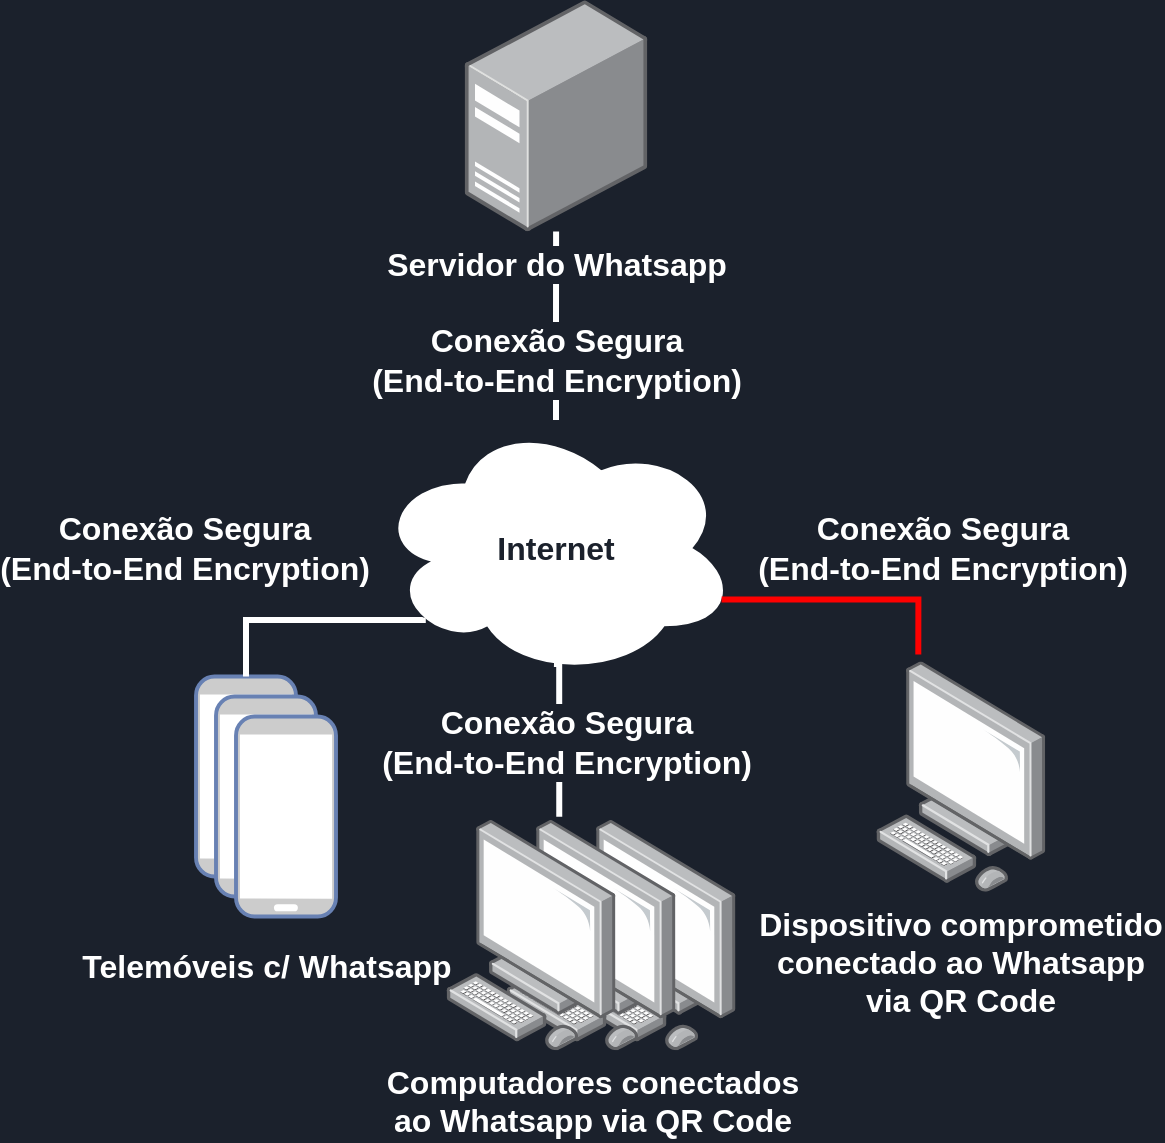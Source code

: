 <mxfile version="22.0.8" type="device">
  <diagram name="Página-1" id="OxinYrdZH_I9pxIbko2m">
    <mxGraphModel dx="1050" dy="534" grid="1" gridSize="10" guides="1" tooltips="1" connect="1" arrows="1" fold="1" page="1" pageScale="1" pageWidth="827" pageHeight="1169" background="#1b212c" math="0" shadow="0">
      <root>
        <mxCell id="0" />
        <mxCell id="1" parent="0" />
        <mxCell id="PW9Pd9PKrRY_ZcG1lFa4-3" style="edgeStyle=orthogonalEdgeStyle;rounded=0;orthogonalLoop=1;jettySize=auto;html=1;endArrow=none;endFill=0;strokeColor=#FFFFFF;strokeWidth=3;" parent="1" source="PW9Pd9PKrRY_ZcG1lFa4-1" target="PW9Pd9PKrRY_ZcG1lFa4-2" edge="1">
          <mxGeometry relative="1" as="geometry" />
        </mxCell>
        <mxCell id="PW9Pd9PKrRY_ZcG1lFa4-4" value="&lt;font style=&quot;font-size: 16px;&quot;&gt;Conexão Segura&lt;br&gt;(End-to-End Encryption)&lt;/font&gt;" style="edgeLabel;html=1;align=center;verticalAlign=middle;resizable=0;points=[];labelBackgroundColor=#1b212c;fontColor=#ffffff;fontStyle=1" parent="PW9Pd9PKrRY_ZcG1lFa4-3" vertex="1" connectable="0">
          <mxGeometry x="-0.142" y="-1" relative="1" as="geometry">
            <mxPoint x="-1" y="10" as="offset" />
          </mxGeometry>
        </mxCell>
        <mxCell id="PW9Pd9PKrRY_ZcG1lFa4-1" value="&lt;font style=&quot;font-size: 16px;&quot;&gt;Internet&lt;/font&gt;" style="ellipse;shape=cloud;whiteSpace=wrap;html=1;labelBackgroundColor=#FFFFFF;fontColor=#1B212C;strokeColor=#FFFFFF;fontStyle=1" parent="1" vertex="1">
          <mxGeometry x="240" y="210" width="180" height="128.27" as="geometry" />
        </mxCell>
        <mxCell id="PW9Pd9PKrRY_ZcG1lFa4-2" value="&lt;font style=&quot;font-size: 16px;&quot;&gt;Servidor do Whatsapp&lt;/font&gt;" style="image;points=[];aspect=fixed;html=1;align=center;shadow=0;dashed=0;image=img/lib/allied_telesis/computer_and_terminals/Server_Desktop.svg;labelBackgroundColor=#1b212c;fontColor=#ffffff;fontStyle=1" parent="1" vertex="1">
          <mxGeometry x="284.35" width="91.3" height="115.73" as="geometry" />
        </mxCell>
        <mxCell id="PW9Pd9PKrRY_ZcG1lFa4-6" value="" style="fontColor=#0066CC;verticalAlign=top;verticalLabelPosition=bottom;labelPosition=center;align=center;html=1;outlineConnect=0;fillColor=#CCCCCC;strokeColor=#6881B3;gradientColor=none;gradientDirection=north;strokeWidth=2;shape=mxgraph.networks.mobile;" parent="1" vertex="1">
          <mxGeometry x="150" y="338.27" width="50" height="100" as="geometry" />
        </mxCell>
        <mxCell id="PW9Pd9PKrRY_ZcG1lFa4-7" value="" style="shape=image;html=1;verticalAlign=top;verticalLabelPosition=bottom;labelBackgroundColor=#ffffff;imageAspect=0;aspect=fixed;image=https://cdn2.iconfinder.com/data/icons/social-media-2285/512/1_Whatsapp2_colored_svg-128.png" parent="1" vertex="1">
          <mxGeometry x="352" y="10" width="38" height="38" as="geometry" />
        </mxCell>
        <mxCell id="PW9Pd9PKrRY_ZcG1lFa4-9" style="edgeStyle=orthogonalEdgeStyle;rounded=0;orthogonalLoop=1;jettySize=auto;html=1;endArrow=none;endFill=0;entryX=0.13;entryY=0.77;entryDx=0;entryDy=0;entryPerimeter=0;exitX=0.5;exitY=0;exitDx=0;exitDy=0;exitPerimeter=0;strokeColor=#FFFFFF;strokeWidth=3;" parent="1" source="PW9Pd9PKrRY_ZcG1lFa4-6" target="PW9Pd9PKrRY_ZcG1lFa4-1" edge="1">
          <mxGeometry relative="1" as="geometry">
            <mxPoint x="214.5" y="357.73" as="sourcePoint" />
            <mxPoint x="214.5" y="281.73" as="targetPoint" />
            <Array as="points">
              <mxPoint x="175" y="310" />
              <mxPoint x="263" y="310" />
            </Array>
          </mxGeometry>
        </mxCell>
        <mxCell id="PW9Pd9PKrRY_ZcG1lFa4-10" value="&lt;font style=&quot;font-size: 16px;&quot;&gt;Conexão Segura&lt;br&gt;(End-to-End Encryption)&lt;/font&gt;" style="edgeLabel;html=1;align=center;verticalAlign=middle;resizable=0;points=[];labelBackgroundColor=#1b212c;fontColor=#ffffff;fontStyle=1" parent="PW9Pd9PKrRY_ZcG1lFa4-9" vertex="1" connectable="0">
          <mxGeometry x="-0.142" y="-1" relative="1" as="geometry">
            <mxPoint x="-53" y="-37" as="offset" />
          </mxGeometry>
        </mxCell>
        <mxCell id="PW9Pd9PKrRY_ZcG1lFa4-18" value="" style="image;points=[];aspect=fixed;html=1;align=center;shadow=0;dashed=0;image=img/lib/allied_telesis/computer_and_terminals/Personal_Computer.svg;" parent="1" vertex="1">
          <mxGeometry x="335.06" y="410" width="84.94" height="115.11" as="geometry" />
        </mxCell>
        <mxCell id="PW9Pd9PKrRY_ZcG1lFa4-19" style="edgeStyle=orthogonalEdgeStyle;rounded=0;orthogonalLoop=1;jettySize=auto;html=1;endArrow=none;endFill=0;exitX=0.666;exitY=-0.014;exitDx=0;exitDy=0;exitPerimeter=0;entryX=0.503;entryY=0.942;entryDx=0;entryDy=0;entryPerimeter=0;strokeColor=#FFFFFF;strokeWidth=3;" parent="1" source="hO5CIzqYr5m2OEQFkm2I-2" target="PW9Pd9PKrRY_ZcG1lFa4-1" edge="1">
          <mxGeometry relative="1" as="geometry">
            <mxPoint x="414.001" y="429.741" as="sourcePoint" />
            <mxPoint x="426.04" y="170" as="targetPoint" />
            <Array as="points">
              <mxPoint x="332" y="332" />
              <mxPoint x="331" y="332" />
            </Array>
          </mxGeometry>
        </mxCell>
        <mxCell id="PW9Pd9PKrRY_ZcG1lFa4-20" value="&lt;font style=&quot;font-size: 16px;&quot;&gt;Conexão Segura&lt;br&gt;(End-to-End Encryption)&lt;/font&gt;" style="edgeLabel;html=1;align=center;verticalAlign=middle;resizable=0;points=[];labelBackgroundColor=#1b212c;fontColor=#ffffff;fontStyle=1" parent="PW9Pd9PKrRY_ZcG1lFa4-19" vertex="1" connectable="0">
          <mxGeometry x="-0.142" y="-1" relative="1" as="geometry">
            <mxPoint x="2" y="-4" as="offset" />
          </mxGeometry>
        </mxCell>
        <mxCell id="PW9Pd9PKrRY_ZcG1lFa4-21" value="&lt;font style=&quot;font-size: 16px;&quot;&gt;Dispositivo comprometido &lt;br&gt;conectado ao Whatsapp &lt;br&gt;via QR Code&lt;/font&gt;" style="image;points=[];aspect=fixed;html=1;align=center;shadow=0;dashed=0;image=img/lib/allied_telesis/computer_and_terminals/Personal_Computer.svg;labelBackgroundColor=#1b212c;fontColor=#ffffff;fontStyle=1" parent="1" vertex="1">
          <mxGeometry x="490" y="330.72" width="84.94" height="115.11" as="geometry" />
        </mxCell>
        <mxCell id="PW9Pd9PKrRY_ZcG1lFa4-22" style="edgeStyle=orthogonalEdgeStyle;rounded=0;orthogonalLoop=1;jettySize=auto;html=1;endArrow=none;endFill=0;exitX=0.249;exitY=-0.03;exitDx=0;exitDy=0;exitPerimeter=0;entryX=0.96;entryY=0.7;entryDx=0;entryDy=0;entryPerimeter=0;strokeColor=#ff0000;strokeWidth=3;" parent="1" source="PW9Pd9PKrRY_ZcG1lFa4-21" target="PW9Pd9PKrRY_ZcG1lFa4-1" edge="1">
          <mxGeometry relative="1" as="geometry">
            <mxPoint x="584.001" y="338.741" as="sourcePoint" />
            <mxPoint x="501" y="240" as="targetPoint" />
            <Array as="points">
              <mxPoint x="511" y="300" />
            </Array>
          </mxGeometry>
        </mxCell>
        <mxCell id="PW9Pd9PKrRY_ZcG1lFa4-23" value="&lt;font style=&quot;font-size: 16px;&quot;&gt;Conexão Segura&lt;br&gt;(End-to-End Encryption)&lt;/font&gt;" style="edgeLabel;html=1;align=center;verticalAlign=middle;resizable=0;points=[];labelBackgroundColor=#1b212c;fontColor=#ffffff;fontStyle=1" parent="PW9Pd9PKrRY_ZcG1lFa4-22" vertex="1" connectable="0">
          <mxGeometry x="-0.142" y="-1" relative="1" as="geometry">
            <mxPoint x="38" y="-25" as="offset" />
          </mxGeometry>
        </mxCell>
        <mxCell id="hO5CIzqYr5m2OEQFkm2I-1" value="&lt;font style=&quot;font-size: 16px;&quot;&gt;Computadores conectados&lt;br&gt;ao Whatsapp via QR Code&lt;/font&gt;" style="image;points=[];aspect=fixed;html=1;align=center;shadow=0;dashed=0;image=img/lib/allied_telesis/computer_and_terminals/Personal_Computer.svg;labelBackgroundColor=#1b212c;fontColor=#ffffff;fontStyle=1" parent="1" vertex="1">
          <mxGeometry x="305.06" y="410" width="84.94" height="115.11" as="geometry" />
        </mxCell>
        <mxCell id="hO5CIzqYr5m2OEQFkm2I-2" value="" style="image;points=[];aspect=fixed;html=1;align=center;shadow=0;dashed=0;image=img/lib/allied_telesis/computer_and_terminals/Personal_Computer.svg;" parent="1" vertex="1">
          <mxGeometry x="275.06" y="410" width="84.94" height="115.11" as="geometry" />
        </mxCell>
        <mxCell id="hO5CIzqYr5m2OEQFkm2I-3" value="&lt;font style=&quot;font-size: 16px;&quot;&gt;&lt;br&gt;Telemóveis c/ Whatsapp&lt;/font&gt;" style="fontColor=#ffffff;verticalAlign=top;verticalLabelPosition=bottom;labelPosition=center;align=center;html=1;outlineConnect=0;fillColor=#CCCCCC;strokeColor=#6881B3;gradientColor=none;gradientDirection=north;strokeWidth=2;shape=mxgraph.networks.mobile;labelBackgroundColor=#1b212c;fontStyle=1" parent="1" vertex="1">
          <mxGeometry x="160" y="348.27" width="50" height="100" as="geometry" />
        </mxCell>
        <mxCell id="hO5CIzqYr5m2OEQFkm2I-4" value="" style="fontColor=#0066CC;verticalAlign=top;verticalLabelPosition=bottom;labelPosition=center;align=center;html=1;outlineConnect=0;fillColor=#CCCCCC;strokeColor=#6881B3;gradientColor=none;gradientDirection=north;strokeWidth=2;shape=mxgraph.networks.mobile;" parent="1" vertex="1">
          <mxGeometry x="170" y="358.27" width="50" height="100" as="geometry" />
        </mxCell>
        <mxCell id="hO5CIzqYr5m2OEQFkm2I-5" value="" style="shape=image;html=1;verticalAlign=top;verticalLabelPosition=bottom;labelBackgroundColor=#ffffff;imageAspect=0;aspect=fixed;image=https://cdn2.iconfinder.com/data/icons/woothemes/PNG/intruder.png" parent="1" vertex="1">
          <mxGeometry x="540" y="370.27" width="68" height="68" as="geometry" />
        </mxCell>
      </root>
    </mxGraphModel>
  </diagram>
</mxfile>
